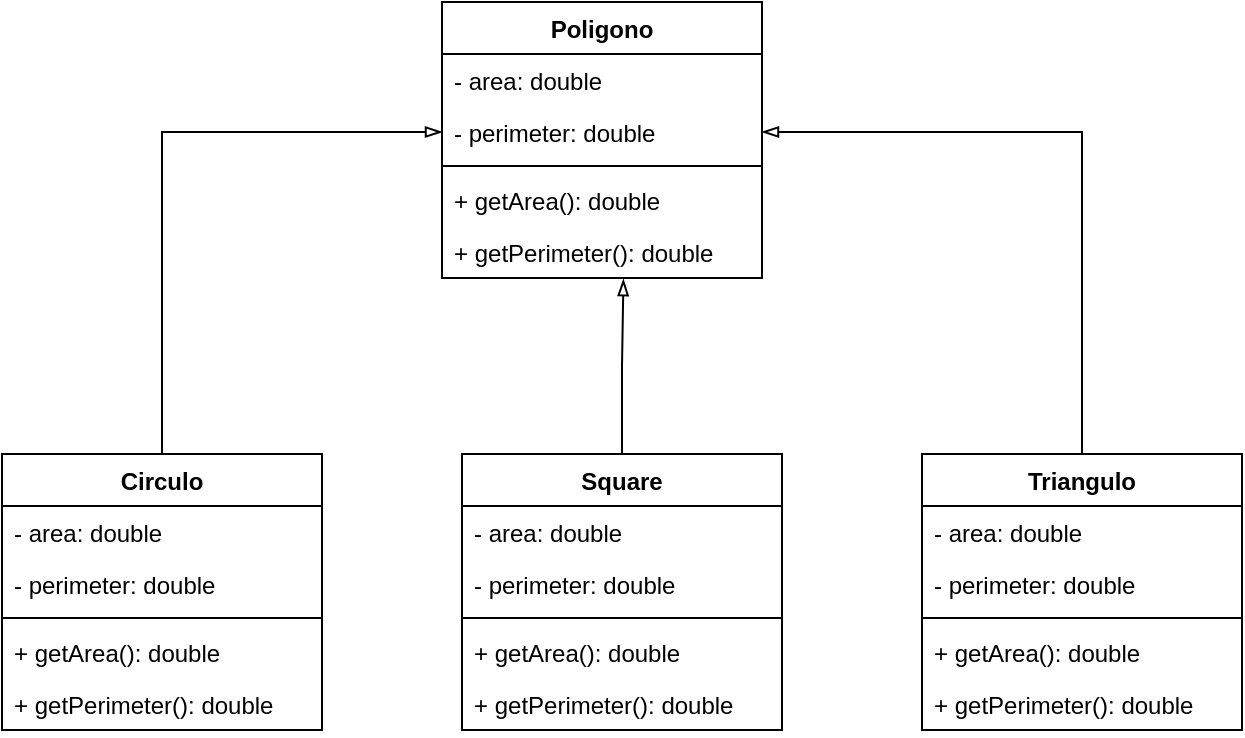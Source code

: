 <mxfile version="14.9.0" type="github"><diagram id="C5RBs43oDa-KdzZeNtuy" name="Page-1"><mxGraphModel dx="1038" dy="547" grid="1" gridSize="10" guides="1" tooltips="1" connect="1" arrows="1" fold="1" page="1" pageScale="1" pageWidth="827" pageHeight="1169" math="0" shadow="0"><root><mxCell id="WIyWlLk6GJQsqaUBKTNV-0"/><mxCell id="WIyWlLk6GJQsqaUBKTNV-1" parent="WIyWlLk6GJQsqaUBKTNV-0"/><mxCell id="8RnAUFeBSouesNfU07Ka-0" value="Poligono" style="swimlane;fontStyle=1;align=center;verticalAlign=top;childLayout=stackLayout;horizontal=1;startSize=26;horizontalStack=0;resizeParent=1;resizeParentMax=0;resizeLast=0;collapsible=1;marginBottom=0;" vertex="1" parent="WIyWlLk6GJQsqaUBKTNV-1"><mxGeometry x="260" y="290" width="160" height="138" as="geometry"/></mxCell><mxCell id="8RnAUFeBSouesNfU07Ka-1" value="- area: double" style="text;strokeColor=none;fillColor=none;align=left;verticalAlign=top;spacingLeft=4;spacingRight=4;overflow=hidden;rotatable=0;points=[[0,0.5],[1,0.5]];portConstraint=eastwest;" vertex="1" parent="8RnAUFeBSouesNfU07Ka-0"><mxGeometry y="26" width="160" height="26" as="geometry"/></mxCell><mxCell id="8RnAUFeBSouesNfU07Ka-4" value="- perimeter: double" style="text;strokeColor=none;fillColor=none;align=left;verticalAlign=top;spacingLeft=4;spacingRight=4;overflow=hidden;rotatable=0;points=[[0,0.5],[1,0.5]];portConstraint=eastwest;" vertex="1" parent="8RnAUFeBSouesNfU07Ka-0"><mxGeometry y="52" width="160" height="26" as="geometry"/></mxCell><mxCell id="8RnAUFeBSouesNfU07Ka-2" value="" style="line;strokeWidth=1;fillColor=none;align=left;verticalAlign=middle;spacingTop=-1;spacingLeft=3;spacingRight=3;rotatable=0;labelPosition=right;points=[];portConstraint=eastwest;" vertex="1" parent="8RnAUFeBSouesNfU07Ka-0"><mxGeometry y="78" width="160" height="8" as="geometry"/></mxCell><mxCell id="8RnAUFeBSouesNfU07Ka-3" value="+ getArea(): double" style="text;strokeColor=none;fillColor=none;align=left;verticalAlign=top;spacingLeft=4;spacingRight=4;overflow=hidden;rotatable=0;points=[[0,0.5],[1,0.5]];portConstraint=eastwest;" vertex="1" parent="8RnAUFeBSouesNfU07Ka-0"><mxGeometry y="86" width="160" height="26" as="geometry"/></mxCell><mxCell id="8RnAUFeBSouesNfU07Ka-5" value="+ getPerimeter(): double" style="text;strokeColor=none;fillColor=none;align=left;verticalAlign=top;spacingLeft=4;spacingRight=4;overflow=hidden;rotatable=0;points=[[0,0.5],[1,0.5]];portConstraint=eastwest;" vertex="1" parent="8RnAUFeBSouesNfU07Ka-0"><mxGeometry y="112" width="160" height="26" as="geometry"/></mxCell><mxCell id="8RnAUFeBSouesNfU07Ka-38" style="edgeStyle=orthogonalEdgeStyle;rounded=0;orthogonalLoop=1;jettySize=auto;html=1;exitX=0.5;exitY=0;exitDx=0;exitDy=0;entryX=0;entryY=0.5;entryDx=0;entryDy=0;endArrow=blockThin;endFill=0;" edge="1" parent="WIyWlLk6GJQsqaUBKTNV-1" source="8RnAUFeBSouesNfU07Ka-15" target="8RnAUFeBSouesNfU07Ka-4"><mxGeometry relative="1" as="geometry"/></mxCell><mxCell id="8RnAUFeBSouesNfU07Ka-15" value="Circulo" style="swimlane;fontStyle=1;align=center;verticalAlign=top;childLayout=stackLayout;horizontal=1;startSize=26;horizontalStack=0;resizeParent=1;resizeParentMax=0;resizeLast=0;collapsible=1;marginBottom=0;" vertex="1" parent="WIyWlLk6GJQsqaUBKTNV-1"><mxGeometry x="40" y="516" width="160" height="138" as="geometry"/></mxCell><mxCell id="8RnAUFeBSouesNfU07Ka-16" value="- area: double" style="text;strokeColor=none;fillColor=none;align=left;verticalAlign=top;spacingLeft=4;spacingRight=4;overflow=hidden;rotatable=0;points=[[0,0.5],[1,0.5]];portConstraint=eastwest;" vertex="1" parent="8RnAUFeBSouesNfU07Ka-15"><mxGeometry y="26" width="160" height="26" as="geometry"/></mxCell><mxCell id="8RnAUFeBSouesNfU07Ka-17" value="- perimeter: double" style="text;strokeColor=none;fillColor=none;align=left;verticalAlign=top;spacingLeft=4;spacingRight=4;overflow=hidden;rotatable=0;points=[[0,0.5],[1,0.5]];portConstraint=eastwest;" vertex="1" parent="8RnAUFeBSouesNfU07Ka-15"><mxGeometry y="52" width="160" height="26" as="geometry"/></mxCell><mxCell id="8RnAUFeBSouesNfU07Ka-18" value="" style="line;strokeWidth=1;fillColor=none;align=left;verticalAlign=middle;spacingTop=-1;spacingLeft=3;spacingRight=3;rotatable=0;labelPosition=right;points=[];portConstraint=eastwest;" vertex="1" parent="8RnAUFeBSouesNfU07Ka-15"><mxGeometry y="78" width="160" height="8" as="geometry"/></mxCell><mxCell id="8RnAUFeBSouesNfU07Ka-19" value="+ getArea(): double" style="text;strokeColor=none;fillColor=none;align=left;verticalAlign=top;spacingLeft=4;spacingRight=4;overflow=hidden;rotatable=0;points=[[0,0.5],[1,0.5]];portConstraint=eastwest;" vertex="1" parent="8RnAUFeBSouesNfU07Ka-15"><mxGeometry y="86" width="160" height="26" as="geometry"/></mxCell><mxCell id="8RnAUFeBSouesNfU07Ka-20" value="+ getPerimeter(): double" style="text;strokeColor=none;fillColor=none;align=left;verticalAlign=top;spacingLeft=4;spacingRight=4;overflow=hidden;rotatable=0;points=[[0,0.5],[1,0.5]];portConstraint=eastwest;" vertex="1" parent="8RnAUFeBSouesNfU07Ka-15"><mxGeometry y="112" width="160" height="26" as="geometry"/></mxCell><mxCell id="8RnAUFeBSouesNfU07Ka-35" style="edgeStyle=orthogonalEdgeStyle;rounded=0;orthogonalLoop=1;jettySize=auto;html=1;exitX=0.5;exitY=0;exitDx=0;exitDy=0;entryX=1;entryY=0.5;entryDx=0;entryDy=0;endArrow=blockThin;endFill=0;" edge="1" parent="WIyWlLk6GJQsqaUBKTNV-1" source="8RnAUFeBSouesNfU07Ka-21" target="8RnAUFeBSouesNfU07Ka-4"><mxGeometry relative="1" as="geometry"/></mxCell><mxCell id="8RnAUFeBSouesNfU07Ka-21" value="Triangulo" style="swimlane;fontStyle=1;align=center;verticalAlign=top;childLayout=stackLayout;horizontal=1;startSize=26;horizontalStack=0;resizeParent=1;resizeParentMax=0;resizeLast=0;collapsible=1;marginBottom=0;" vertex="1" parent="WIyWlLk6GJQsqaUBKTNV-1"><mxGeometry x="500" y="516" width="160" height="138" as="geometry"/></mxCell><mxCell id="8RnAUFeBSouesNfU07Ka-22" value="- area: double" style="text;strokeColor=none;fillColor=none;align=left;verticalAlign=top;spacingLeft=4;spacingRight=4;overflow=hidden;rotatable=0;points=[[0,0.5],[1,0.5]];portConstraint=eastwest;" vertex="1" parent="8RnAUFeBSouesNfU07Ka-21"><mxGeometry y="26" width="160" height="26" as="geometry"/></mxCell><mxCell id="8RnAUFeBSouesNfU07Ka-23" value="- perimeter: double" style="text;strokeColor=none;fillColor=none;align=left;verticalAlign=top;spacingLeft=4;spacingRight=4;overflow=hidden;rotatable=0;points=[[0,0.5],[1,0.5]];portConstraint=eastwest;" vertex="1" parent="8RnAUFeBSouesNfU07Ka-21"><mxGeometry y="52" width="160" height="26" as="geometry"/></mxCell><mxCell id="8RnAUFeBSouesNfU07Ka-24" value="" style="line;strokeWidth=1;fillColor=none;align=left;verticalAlign=middle;spacingTop=-1;spacingLeft=3;spacingRight=3;rotatable=0;labelPosition=right;points=[];portConstraint=eastwest;" vertex="1" parent="8RnAUFeBSouesNfU07Ka-21"><mxGeometry y="78" width="160" height="8" as="geometry"/></mxCell><mxCell id="8RnAUFeBSouesNfU07Ka-25" value="+ getArea(): double" style="text;strokeColor=none;fillColor=none;align=left;verticalAlign=top;spacingLeft=4;spacingRight=4;overflow=hidden;rotatable=0;points=[[0,0.5],[1,0.5]];portConstraint=eastwest;" vertex="1" parent="8RnAUFeBSouesNfU07Ka-21"><mxGeometry y="86" width="160" height="26" as="geometry"/></mxCell><mxCell id="8RnAUFeBSouesNfU07Ka-26" value="+ getPerimeter(): double" style="text;strokeColor=none;fillColor=none;align=left;verticalAlign=top;spacingLeft=4;spacingRight=4;overflow=hidden;rotatable=0;points=[[0,0.5],[1,0.5]];portConstraint=eastwest;" vertex="1" parent="8RnAUFeBSouesNfU07Ka-21"><mxGeometry y="112" width="160" height="26" as="geometry"/></mxCell><mxCell id="8RnAUFeBSouesNfU07Ka-36" style="edgeStyle=orthogonalEdgeStyle;rounded=0;orthogonalLoop=1;jettySize=auto;html=1;exitX=0.5;exitY=0;exitDx=0;exitDy=0;entryX=0.567;entryY=1.023;entryDx=0;entryDy=0;entryPerimeter=0;endArrow=blockThin;endFill=0;" edge="1" parent="WIyWlLk6GJQsqaUBKTNV-1" source="8RnAUFeBSouesNfU07Ka-27" target="8RnAUFeBSouesNfU07Ka-5"><mxGeometry relative="1" as="geometry"/></mxCell><mxCell id="8RnAUFeBSouesNfU07Ka-27" value="Square" style="swimlane;fontStyle=1;align=center;verticalAlign=top;childLayout=stackLayout;horizontal=1;startSize=26;horizontalStack=0;resizeParent=1;resizeParentMax=0;resizeLast=0;collapsible=1;marginBottom=0;" vertex="1" parent="WIyWlLk6GJQsqaUBKTNV-1"><mxGeometry x="270" y="516" width="160" height="138" as="geometry"/></mxCell><mxCell id="8RnAUFeBSouesNfU07Ka-28" value="- area: double" style="text;strokeColor=none;fillColor=none;align=left;verticalAlign=top;spacingLeft=4;spacingRight=4;overflow=hidden;rotatable=0;points=[[0,0.5],[1,0.5]];portConstraint=eastwest;" vertex="1" parent="8RnAUFeBSouesNfU07Ka-27"><mxGeometry y="26" width="160" height="26" as="geometry"/></mxCell><mxCell id="8RnAUFeBSouesNfU07Ka-29" value="- perimeter: double" style="text;strokeColor=none;fillColor=none;align=left;verticalAlign=top;spacingLeft=4;spacingRight=4;overflow=hidden;rotatable=0;points=[[0,0.5],[1,0.5]];portConstraint=eastwest;" vertex="1" parent="8RnAUFeBSouesNfU07Ka-27"><mxGeometry y="52" width="160" height="26" as="geometry"/></mxCell><mxCell id="8RnAUFeBSouesNfU07Ka-30" value="" style="line;strokeWidth=1;fillColor=none;align=left;verticalAlign=middle;spacingTop=-1;spacingLeft=3;spacingRight=3;rotatable=0;labelPosition=right;points=[];portConstraint=eastwest;" vertex="1" parent="8RnAUFeBSouesNfU07Ka-27"><mxGeometry y="78" width="160" height="8" as="geometry"/></mxCell><mxCell id="8RnAUFeBSouesNfU07Ka-31" value="+ getArea(): double" style="text;strokeColor=none;fillColor=none;align=left;verticalAlign=top;spacingLeft=4;spacingRight=4;overflow=hidden;rotatable=0;points=[[0,0.5],[1,0.5]];portConstraint=eastwest;" vertex="1" parent="8RnAUFeBSouesNfU07Ka-27"><mxGeometry y="86" width="160" height="26" as="geometry"/></mxCell><mxCell id="8RnAUFeBSouesNfU07Ka-32" value="+ getPerimeter(): double" style="text;strokeColor=none;fillColor=none;align=left;verticalAlign=top;spacingLeft=4;spacingRight=4;overflow=hidden;rotatable=0;points=[[0,0.5],[1,0.5]];portConstraint=eastwest;" vertex="1" parent="8RnAUFeBSouesNfU07Ka-27"><mxGeometry y="112" width="160" height="26" as="geometry"/></mxCell></root></mxGraphModel></diagram></mxfile>